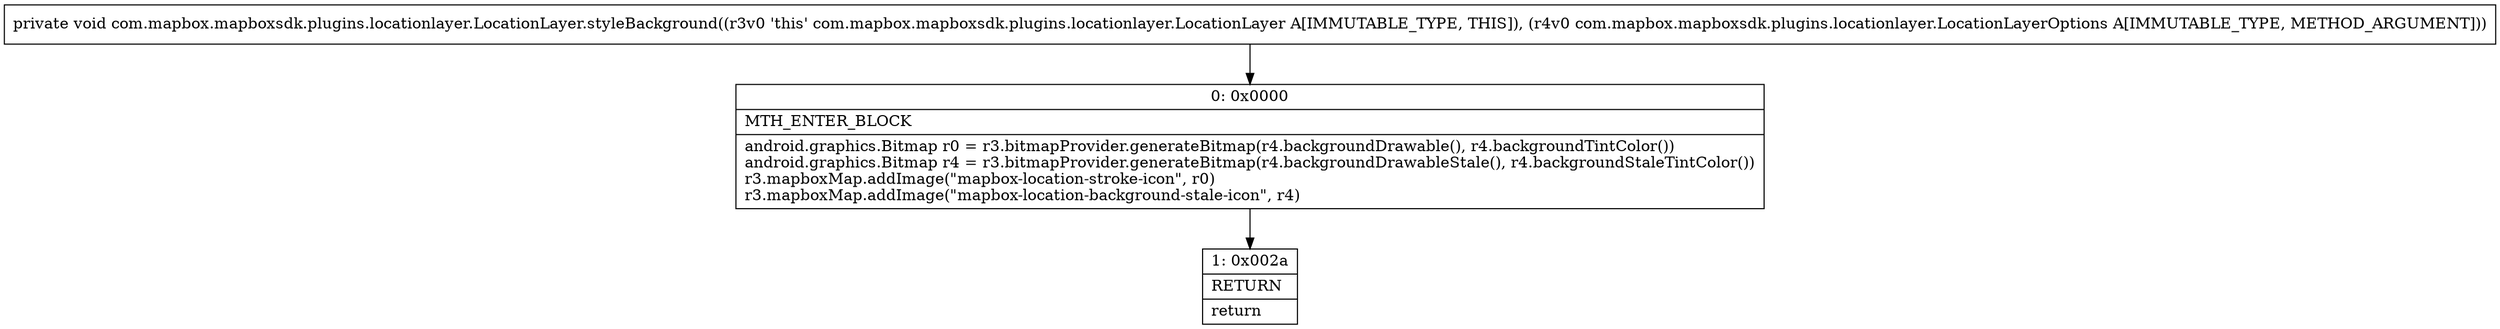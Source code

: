 digraph "CFG forcom.mapbox.mapboxsdk.plugins.locationlayer.LocationLayer.styleBackground(Lcom\/mapbox\/mapboxsdk\/plugins\/locationlayer\/LocationLayerOptions;)V" {
Node_0 [shape=record,label="{0\:\ 0x0000|MTH_ENTER_BLOCK\l|android.graphics.Bitmap r0 = r3.bitmapProvider.generateBitmap(r4.backgroundDrawable(), r4.backgroundTintColor())\landroid.graphics.Bitmap r4 = r3.bitmapProvider.generateBitmap(r4.backgroundDrawableStale(), r4.backgroundStaleTintColor())\lr3.mapboxMap.addImage(\"mapbox\-location\-stroke\-icon\", r0)\lr3.mapboxMap.addImage(\"mapbox\-location\-background\-stale\-icon\", r4)\l}"];
Node_1 [shape=record,label="{1\:\ 0x002a|RETURN\l|return\l}"];
MethodNode[shape=record,label="{private void com.mapbox.mapboxsdk.plugins.locationlayer.LocationLayer.styleBackground((r3v0 'this' com.mapbox.mapboxsdk.plugins.locationlayer.LocationLayer A[IMMUTABLE_TYPE, THIS]), (r4v0 com.mapbox.mapboxsdk.plugins.locationlayer.LocationLayerOptions A[IMMUTABLE_TYPE, METHOD_ARGUMENT])) }"];
MethodNode -> Node_0;
Node_0 -> Node_1;
}

